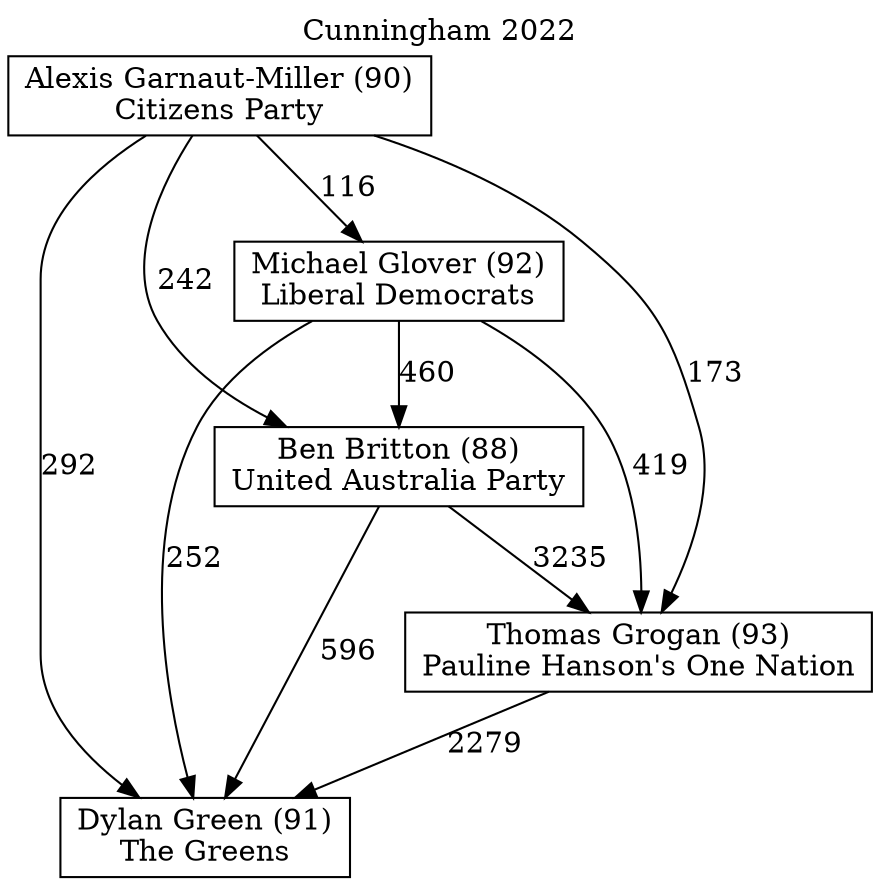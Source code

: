 // House preference flow
digraph "Dylan Green (91)_Cunningham_2022" {
	graph [label="Cunningham 2022" labelloc=t mclimit=10]
	node [shape=box]
	"Alexis Garnaut-Miller (90)" [label="Alexis Garnaut-Miller (90)
Citizens Party"]
	"Ben Britton (88)" [label="Ben Britton (88)
United Australia Party"]
	"Dylan Green (91)" [label="Dylan Green (91)
The Greens"]
	"Michael Glover (92)" [label="Michael Glover (92)
Liberal Democrats"]
	"Thomas Grogan (93)" [label="Thomas Grogan (93)
Pauline Hanson's One Nation"]
	"Alexis Garnaut-Miller (90)" -> "Ben Britton (88)" [label=242]
	"Alexis Garnaut-Miller (90)" -> "Dylan Green (91)" [label=292]
	"Alexis Garnaut-Miller (90)" -> "Michael Glover (92)" [label=116]
	"Alexis Garnaut-Miller (90)" -> "Thomas Grogan (93)" [label=173]
	"Ben Britton (88)" -> "Dylan Green (91)" [label=596]
	"Ben Britton (88)" -> "Thomas Grogan (93)" [label=3235]
	"Michael Glover (92)" -> "Ben Britton (88)" [label=460]
	"Michael Glover (92)" -> "Dylan Green (91)" [label=252]
	"Michael Glover (92)" -> "Thomas Grogan (93)" [label=419]
	"Thomas Grogan (93)" -> "Dylan Green (91)" [label=2279]
}
